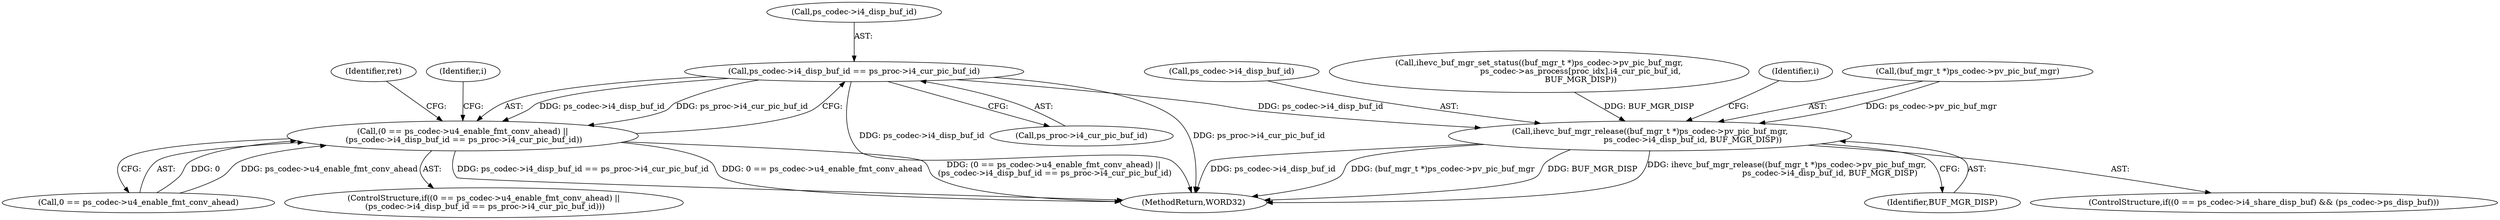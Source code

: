 digraph "0_Android_87fb7909c49e6a4510ba86ace1ffc83459c7e1b9@pointer" {
"1001320" [label="(Call,ps_codec->i4_disp_buf_id == ps_proc->i4_cur_pic_buf_id)"];
"1001314" [label="(Call,(0 == ps_codec->u4_enable_fmt_conv_ahead) ||\n (ps_codec->i4_disp_buf_id == ps_proc->i4_cur_pic_buf_id))"];
"1001768" [label="(Call,ihevc_buf_mgr_release((buf_mgr_t *)ps_codec->pv_pic_buf_mgr,\n                                  ps_codec->i4_disp_buf_id, BUF_MGR_DISP))"];
"1001774" [label="(Call,ps_codec->i4_disp_buf_id)"];
"1001777" [label="(Identifier,BUF_MGR_DISP)"];
"1001314" [label="(Call,(0 == ps_codec->u4_enable_fmt_conv_ahead) ||\n (ps_codec->i4_disp_buf_id == ps_proc->i4_cur_pic_buf_id))"];
"1001724" [label="(Call,ihevc_buf_mgr_set_status((buf_mgr_t *)ps_codec->pv_pic_buf_mgr,\n                                 ps_codec->as_process[proc_idx].i4_cur_pic_buf_id,\n                                 BUF_MGR_DISP))"];
"1001320" [label="(Call,ps_codec->i4_disp_buf_id == ps_proc->i4_cur_pic_buf_id)"];
"1001758" [label="(ControlStructure,if((0 == ps_codec->i4_share_disp_buf) && (ps_codec->ps_disp_buf)))"];
"1001768" [label="(Call,ihevc_buf_mgr_release((buf_mgr_t *)ps_codec->pv_pic_buf_mgr,\n                                  ps_codec->i4_disp_buf_id, BUF_MGR_DISP))"];
"1001780" [label="(Identifier,i)"];
"1001324" [label="(Call,ps_proc->i4_cur_pic_buf_id)"];
"1001313" [label="(ControlStructure,if((0 == ps_codec->u4_enable_fmt_conv_ahead) ||\n (ps_codec->i4_disp_buf_id == ps_proc->i4_cur_pic_buf_id)))"];
"1001397" [label="(Identifier,ret)"];
"1001315" [label="(Call,0 == ps_codec->u4_enable_fmt_conv_ahead)"];
"1001321" [label="(Call,ps_codec->i4_disp_buf_id)"];
"1001769" [label="(Call,(buf_mgr_t *)ps_codec->pv_pic_buf_mgr)"];
"1001329" [label="(Identifier,i)"];
"1001918" [label="(MethodReturn,WORD32)"];
"1001320" -> "1001314"  [label="AST: "];
"1001320" -> "1001324"  [label="CFG: "];
"1001321" -> "1001320"  [label="AST: "];
"1001324" -> "1001320"  [label="AST: "];
"1001314" -> "1001320"  [label="CFG: "];
"1001320" -> "1001918"  [label="DDG: ps_codec->i4_disp_buf_id"];
"1001320" -> "1001918"  [label="DDG: ps_proc->i4_cur_pic_buf_id"];
"1001320" -> "1001314"  [label="DDG: ps_codec->i4_disp_buf_id"];
"1001320" -> "1001314"  [label="DDG: ps_proc->i4_cur_pic_buf_id"];
"1001320" -> "1001768"  [label="DDG: ps_codec->i4_disp_buf_id"];
"1001314" -> "1001313"  [label="AST: "];
"1001314" -> "1001315"  [label="CFG: "];
"1001315" -> "1001314"  [label="AST: "];
"1001329" -> "1001314"  [label="CFG: "];
"1001397" -> "1001314"  [label="CFG: "];
"1001314" -> "1001918"  [label="DDG: ps_codec->i4_disp_buf_id == ps_proc->i4_cur_pic_buf_id"];
"1001314" -> "1001918"  [label="DDG: 0 == ps_codec->u4_enable_fmt_conv_ahead"];
"1001314" -> "1001918"  [label="DDG: (0 == ps_codec->u4_enable_fmt_conv_ahead) ||\n (ps_codec->i4_disp_buf_id == ps_proc->i4_cur_pic_buf_id)"];
"1001315" -> "1001314"  [label="DDG: 0"];
"1001315" -> "1001314"  [label="DDG: ps_codec->u4_enable_fmt_conv_ahead"];
"1001768" -> "1001758"  [label="AST: "];
"1001768" -> "1001777"  [label="CFG: "];
"1001769" -> "1001768"  [label="AST: "];
"1001774" -> "1001768"  [label="AST: "];
"1001777" -> "1001768"  [label="AST: "];
"1001780" -> "1001768"  [label="CFG: "];
"1001768" -> "1001918"  [label="DDG: (buf_mgr_t *)ps_codec->pv_pic_buf_mgr"];
"1001768" -> "1001918"  [label="DDG: BUF_MGR_DISP"];
"1001768" -> "1001918"  [label="DDG: ihevc_buf_mgr_release((buf_mgr_t *)ps_codec->pv_pic_buf_mgr,\n                                  ps_codec->i4_disp_buf_id, BUF_MGR_DISP)"];
"1001768" -> "1001918"  [label="DDG: ps_codec->i4_disp_buf_id"];
"1001769" -> "1001768"  [label="DDG: ps_codec->pv_pic_buf_mgr"];
"1001724" -> "1001768"  [label="DDG: BUF_MGR_DISP"];
}

